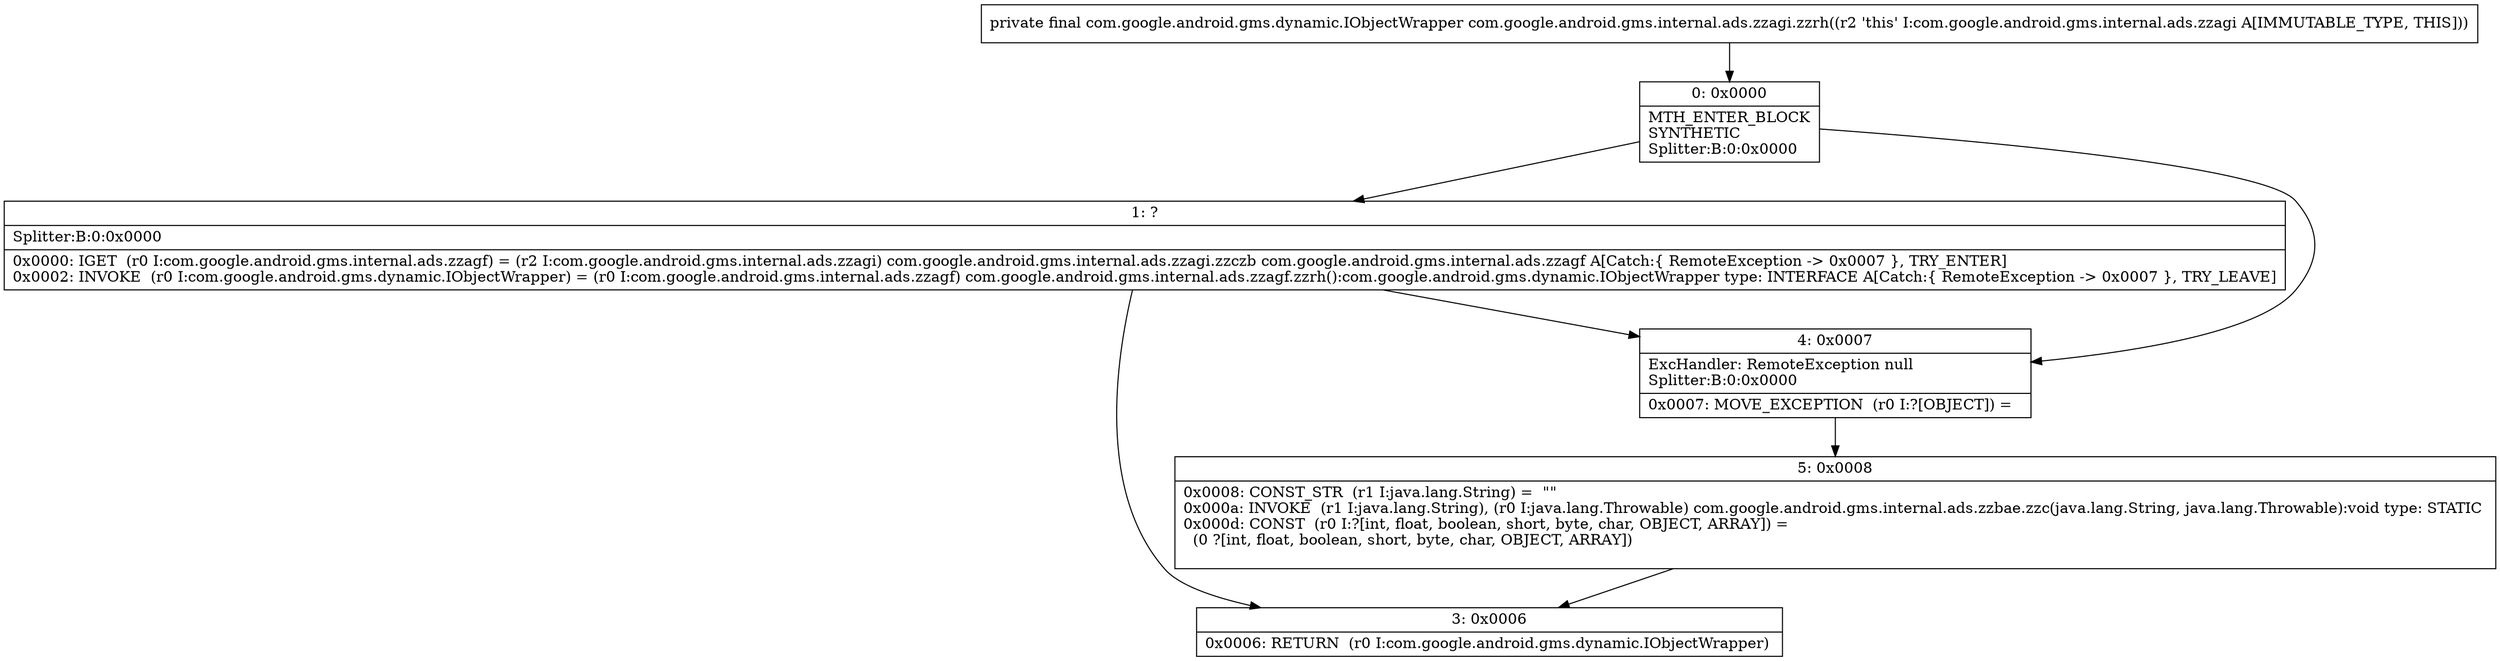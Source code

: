 digraph "CFG forcom.google.android.gms.internal.ads.zzagi.zzrh()Lcom\/google\/android\/gms\/dynamic\/IObjectWrapper;" {
Node_0 [shape=record,label="{0\:\ 0x0000|MTH_ENTER_BLOCK\lSYNTHETIC\lSplitter:B:0:0x0000\l}"];
Node_1 [shape=record,label="{1\:\ ?|Splitter:B:0:0x0000\l|0x0000: IGET  (r0 I:com.google.android.gms.internal.ads.zzagf) = (r2 I:com.google.android.gms.internal.ads.zzagi) com.google.android.gms.internal.ads.zzagi.zzczb com.google.android.gms.internal.ads.zzagf A[Catch:\{ RemoteException \-\> 0x0007 \}, TRY_ENTER]\l0x0002: INVOKE  (r0 I:com.google.android.gms.dynamic.IObjectWrapper) = (r0 I:com.google.android.gms.internal.ads.zzagf) com.google.android.gms.internal.ads.zzagf.zzrh():com.google.android.gms.dynamic.IObjectWrapper type: INTERFACE A[Catch:\{ RemoteException \-\> 0x0007 \}, TRY_LEAVE]\l}"];
Node_3 [shape=record,label="{3\:\ 0x0006|0x0006: RETURN  (r0 I:com.google.android.gms.dynamic.IObjectWrapper) \l}"];
Node_4 [shape=record,label="{4\:\ 0x0007|ExcHandler: RemoteException null\lSplitter:B:0:0x0000\l|0x0007: MOVE_EXCEPTION  (r0 I:?[OBJECT]) =  \l}"];
Node_5 [shape=record,label="{5\:\ 0x0008|0x0008: CONST_STR  (r1 I:java.lang.String) =  \"\" \l0x000a: INVOKE  (r1 I:java.lang.String), (r0 I:java.lang.Throwable) com.google.android.gms.internal.ads.zzbae.zzc(java.lang.String, java.lang.Throwable):void type: STATIC \l0x000d: CONST  (r0 I:?[int, float, boolean, short, byte, char, OBJECT, ARRAY]) = \l  (0 ?[int, float, boolean, short, byte, char, OBJECT, ARRAY])\l \l}"];
MethodNode[shape=record,label="{private final com.google.android.gms.dynamic.IObjectWrapper com.google.android.gms.internal.ads.zzagi.zzrh((r2 'this' I:com.google.android.gms.internal.ads.zzagi A[IMMUTABLE_TYPE, THIS])) }"];
MethodNode -> Node_0;
Node_0 -> Node_1;
Node_0 -> Node_4;
Node_1 -> Node_4;
Node_1 -> Node_3;
Node_4 -> Node_5;
Node_5 -> Node_3;
}

